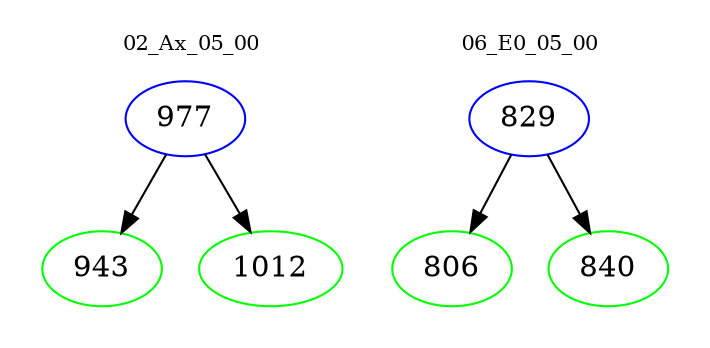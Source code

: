 digraph{
subgraph cluster_0 {
color = white
label = "02_Ax_05_00";
fontsize=10;
T0_977 [label="977", color="blue"]
T0_977 -> T0_943 [color="black"]
T0_943 [label="943", color="green"]
T0_977 -> T0_1012 [color="black"]
T0_1012 [label="1012", color="green"]
}
subgraph cluster_1 {
color = white
label = "06_E0_05_00";
fontsize=10;
T1_829 [label="829", color="blue"]
T1_829 -> T1_806 [color="black"]
T1_806 [label="806", color="green"]
T1_829 -> T1_840 [color="black"]
T1_840 [label="840", color="green"]
}
}
